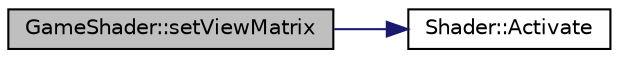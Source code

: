 digraph "GameShader::setViewMatrix"
{
  edge [fontname="Helvetica",fontsize="10",labelfontname="Helvetica",labelfontsize="10"];
  node [fontname="Helvetica",fontsize="10",shape=record];
  rankdir="LR";
  Node1 [label="GameShader::setViewMatrix",height=0.2,width=0.4,color="black", fillcolor="grey75", style="filled", fontcolor="black"];
  Node1 -> Node2 [color="midnightblue",fontsize="10",style="solid",fontname="Helvetica"];
  Node2 [label="Shader::Activate",height=0.2,width=0.4,color="black", fillcolor="white", style="filled",URL="$class_shader.html#a4315a6336472b293392aa50e7a4e65d0"];
}
